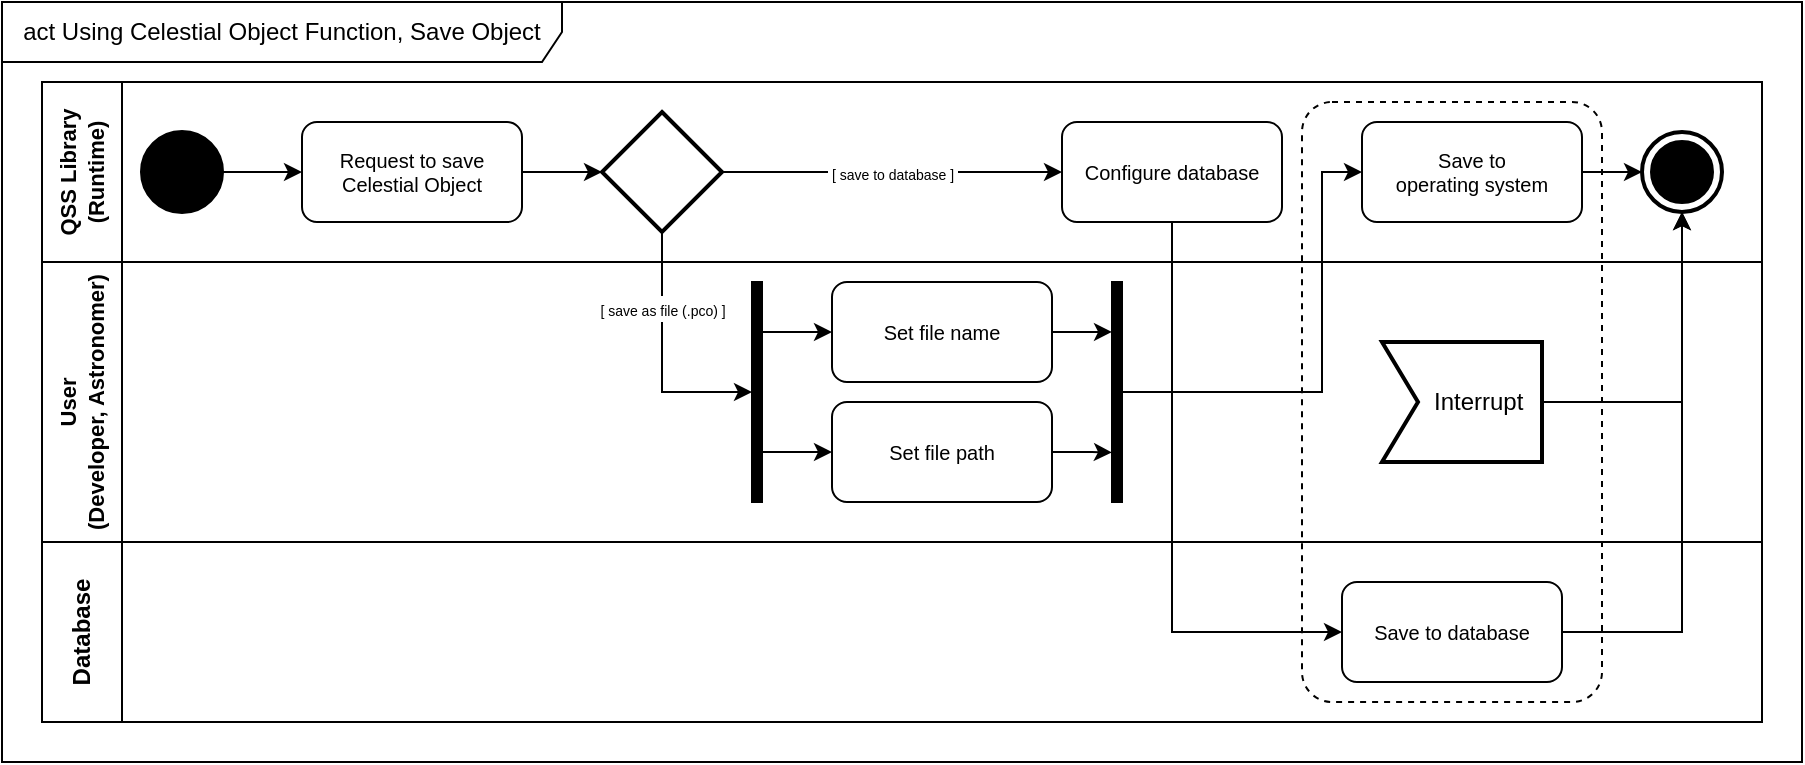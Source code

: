 <mxfile version="24.6.1" type="device">
  <diagram name="Page-1" id="VREW-hk0Lx_VM9Mob7_j">
    <mxGraphModel dx="-672" dy="159" grid="1" gridSize="10" guides="1" tooltips="1" connect="1" arrows="1" fold="1" page="1" pageScale="1" pageWidth="850" pageHeight="1100" math="0" shadow="0">
      <root>
        <mxCell id="0" />
        <mxCell id="1" parent="0" />
        <mxCell id="BRBFGYG2KV5L8MP2H-c6-179" value="User&lt;div style=&quot;font-size: 11px;&quot;&gt;(Developer, Astronomer)&lt;/div&gt;" style="swimlane;startSize=40;horizontal=0;html=1;whiteSpace=wrap;fontSize=11;" vertex="1" parent="1">
          <mxGeometry x="3050" y="1820" width="860" height="140" as="geometry" />
        </mxCell>
        <mxCell id="BRBFGYG2KV5L8MP2H-c6-180" value="act Using Celestial Object Function, Save Object" style="shape=umlFrame;whiteSpace=wrap;html=1;pointerEvents=0;width=280;height=30;" vertex="1" parent="1">
          <mxGeometry x="3030" y="1690" width="900" height="380" as="geometry" />
        </mxCell>
        <mxCell id="BRBFGYG2KV5L8MP2H-c6-181" value="QSS Library (Runtime)" style="swimlane;startSize=40;horizontal=0;html=1;whiteSpace=wrap;fontSize=11;" vertex="1" parent="1">
          <mxGeometry x="3050" y="1730" width="860" height="90" as="geometry" />
        </mxCell>
        <mxCell id="BRBFGYG2KV5L8MP2H-c6-182" value="" style="edgeStyle=orthogonalEdgeStyle;rounded=0;orthogonalLoop=1;jettySize=auto;html=1;" edge="1" parent="BRBFGYG2KV5L8MP2H-c6-181" source="BRBFGYG2KV5L8MP2H-c6-185" target="BRBFGYG2KV5L8MP2H-c6-187">
          <mxGeometry relative="1" as="geometry" />
        </mxCell>
        <mxCell id="BRBFGYG2KV5L8MP2H-c6-183" value="" style="edgeStyle=orthogonalEdgeStyle;rounded=0;orthogonalLoop=1;jettySize=auto;html=1;" edge="1" parent="BRBFGYG2KV5L8MP2H-c6-181" source="BRBFGYG2KV5L8MP2H-c6-186" target="BRBFGYG2KV5L8MP2H-c6-185">
          <mxGeometry relative="1" as="geometry" />
        </mxCell>
        <mxCell id="BRBFGYG2KV5L8MP2H-c6-184" value="&lt;font style=&quot;font-size: 7px;&quot;&gt;&amp;nbsp;[ save to database ]&amp;nbsp;&lt;/font&gt;" style="edgeStyle=orthogonalEdgeStyle;rounded=0;orthogonalLoop=1;jettySize=auto;html=1;entryX=0;entryY=0.5;entryDx=0;entryDy=0;" edge="1" parent="BRBFGYG2KV5L8MP2H-c6-181" source="BRBFGYG2KV5L8MP2H-c6-187" target="BRBFGYG2KV5L8MP2H-c6-190">
          <mxGeometry relative="1" as="geometry" />
        </mxCell>
        <mxCell id="BRBFGYG2KV5L8MP2H-c6-185" value="Request to save&lt;div&gt;Celestial Object&lt;/div&gt;" style="shape=rect;html=1;rounded=1;whiteSpace=wrap;align=center;fontSize=10;" vertex="1" parent="BRBFGYG2KV5L8MP2H-c6-181">
          <mxGeometry x="130" y="20" width="110" height="50" as="geometry" />
        </mxCell>
        <mxCell id="BRBFGYG2KV5L8MP2H-c6-186" value="" style="shape=ellipse;html=1;fillColor=strokeColor;strokeWidth=2;verticalLabelPosition=bottom;verticalAlignment=top;perimeter=ellipsePerimeter;" vertex="1" parent="BRBFGYG2KV5L8MP2H-c6-181">
          <mxGeometry x="50" y="25" width="40" height="40" as="geometry" />
        </mxCell>
        <mxCell id="BRBFGYG2KV5L8MP2H-c6-187" value="" style="strokeWidth=2;html=1;shape=mxgraph.flowchart.decision;whiteSpace=wrap;" vertex="1" parent="BRBFGYG2KV5L8MP2H-c6-181">
          <mxGeometry x="280" y="15" width="60" height="60" as="geometry" />
        </mxCell>
        <mxCell id="BRBFGYG2KV5L8MP2H-c6-188" value="" style="edgeStyle=orthogonalEdgeStyle;rounded=0;orthogonalLoop=1;jettySize=auto;html=1;" edge="1" parent="BRBFGYG2KV5L8MP2H-c6-181" source="BRBFGYG2KV5L8MP2H-c6-189" target="BRBFGYG2KV5L8MP2H-c6-191">
          <mxGeometry relative="1" as="geometry" />
        </mxCell>
        <mxCell id="BRBFGYG2KV5L8MP2H-c6-189" value="Save to&lt;div&gt;operating system&lt;/div&gt;" style="shape=rect;html=1;rounded=1;whiteSpace=wrap;align=center;fontSize=10;" vertex="1" parent="BRBFGYG2KV5L8MP2H-c6-181">
          <mxGeometry x="660" y="20" width="110" height="50" as="geometry" />
        </mxCell>
        <mxCell id="BRBFGYG2KV5L8MP2H-c6-190" value="Configure database" style="shape=rect;html=1;rounded=1;whiteSpace=wrap;align=center;fontSize=10;" vertex="1" parent="BRBFGYG2KV5L8MP2H-c6-181">
          <mxGeometry x="510" y="20" width="110" height="50" as="geometry" />
        </mxCell>
        <mxCell id="BRBFGYG2KV5L8MP2H-c6-191" value="" style="html=1;shape=mxgraph.sysml.actFinal;strokeWidth=2;verticalLabelPosition=bottom;verticalAlignment=top;" vertex="1" parent="BRBFGYG2KV5L8MP2H-c6-181">
          <mxGeometry x="800" y="25" width="40" height="40" as="geometry" />
        </mxCell>
        <mxCell id="BRBFGYG2KV5L8MP2H-c6-192" value="&lt;font style=&quot;font-size: 7px;&quot;&gt;[ save as file (.pco) ]&lt;/font&gt;" style="edgeStyle=orthogonalEdgeStyle;rounded=0;orthogonalLoop=1;jettySize=auto;html=1;exitX=0.5;exitY=1;exitDx=0;exitDy=0;exitPerimeter=0;" edge="1" parent="1" source="BRBFGYG2KV5L8MP2H-c6-187">
          <mxGeometry x="-0.391" relative="1" as="geometry">
            <mxPoint x="3370" y="1805.0" as="sourcePoint" />
            <mxPoint x="3405" y="1885" as="targetPoint" />
            <Array as="points">
              <mxPoint x="3360" y="1885" />
            </Array>
            <mxPoint as="offset" />
          </mxGeometry>
        </mxCell>
        <mxCell id="BRBFGYG2KV5L8MP2H-c6-193" style="edgeStyle=orthogonalEdgeStyle;rounded=0;orthogonalLoop=1;jettySize=auto;html=1;entryX=0;entryY=0.5;entryDx=0;entryDy=0;" edge="1" parent="1" source="BRBFGYG2KV5L8MP2H-c6-195" target="BRBFGYG2KV5L8MP2H-c6-196">
          <mxGeometry relative="1" as="geometry">
            <Array as="points">
              <mxPoint x="3425" y="1855" />
              <mxPoint x="3425" y="1855" />
            </Array>
          </mxGeometry>
        </mxCell>
        <mxCell id="BRBFGYG2KV5L8MP2H-c6-194" style="edgeStyle=orthogonalEdgeStyle;rounded=0;orthogonalLoop=1;jettySize=auto;html=1;entryX=0;entryY=0.5;entryDx=0;entryDy=0;" edge="1" parent="1" source="BRBFGYG2KV5L8MP2H-c6-195" target="BRBFGYG2KV5L8MP2H-c6-197">
          <mxGeometry relative="1" as="geometry">
            <Array as="points">
              <mxPoint x="3425" y="1915" />
              <mxPoint x="3425" y="1915" />
            </Array>
          </mxGeometry>
        </mxCell>
        <mxCell id="BRBFGYG2KV5L8MP2H-c6-195" value="" style="html=1;points=[];perimeter=orthogonalPerimeter;fillColor=strokeColor;" vertex="1" parent="1">
          <mxGeometry x="3405" y="1830" width="5" height="110" as="geometry" />
        </mxCell>
        <mxCell id="BRBFGYG2KV5L8MP2H-c6-196" value="Set file name" style="shape=rect;html=1;rounded=1;whiteSpace=wrap;align=center;fontSize=10;" vertex="1" parent="1">
          <mxGeometry x="3445" y="1830" width="110" height="50" as="geometry" />
        </mxCell>
        <mxCell id="BRBFGYG2KV5L8MP2H-c6-197" value="Set file path" style="shape=rect;html=1;rounded=1;whiteSpace=wrap;align=center;fontSize=10;" vertex="1" parent="1">
          <mxGeometry x="3445" y="1890" width="110" height="50" as="geometry" />
        </mxCell>
        <mxCell id="BRBFGYG2KV5L8MP2H-c6-198" style="edgeStyle=orthogonalEdgeStyle;rounded=0;orthogonalLoop=1;jettySize=auto;html=1;entryX=0;entryY=0.5;entryDx=0;entryDy=0;" edge="1" parent="1" source="BRBFGYG2KV5L8MP2H-c6-199" target="BRBFGYG2KV5L8MP2H-c6-189">
          <mxGeometry relative="1" as="geometry">
            <Array as="points">
              <mxPoint x="3690" y="1885" />
              <mxPoint x="3690" y="1775" />
            </Array>
          </mxGeometry>
        </mxCell>
        <mxCell id="BRBFGYG2KV5L8MP2H-c6-199" value="" style="html=1;points=[];perimeter=orthogonalPerimeter;fillColor=strokeColor;" vertex="1" parent="1">
          <mxGeometry x="3585" y="1830" width="5" height="110" as="geometry" />
        </mxCell>
        <mxCell id="BRBFGYG2KV5L8MP2H-c6-200" style="edgeStyle=orthogonalEdgeStyle;rounded=0;orthogonalLoop=1;jettySize=auto;html=1;entryX=-0.004;entryY=0.775;entryDx=0;entryDy=0;entryPerimeter=0;" edge="1" parent="1" source="BRBFGYG2KV5L8MP2H-c6-197" target="BRBFGYG2KV5L8MP2H-c6-199">
          <mxGeometry relative="1" as="geometry" />
        </mxCell>
        <mxCell id="BRBFGYG2KV5L8MP2H-c6-201" style="edgeStyle=orthogonalEdgeStyle;rounded=0;orthogonalLoop=1;jettySize=auto;html=1;entryX=-0.004;entryY=0.775;entryDx=0;entryDy=0;entryPerimeter=0;exitX=1;exitY=0.5;exitDx=0;exitDy=0;" edge="1" parent="1" source="BRBFGYG2KV5L8MP2H-c6-196">
          <mxGeometry relative="1" as="geometry">
            <mxPoint x="3555" y="1854.95" as="sourcePoint" />
            <mxPoint x="3585" y="1854.95" as="targetPoint" />
          </mxGeometry>
        </mxCell>
        <mxCell id="BRBFGYG2KV5L8MP2H-c6-202" value="Database" style="swimlane;startSize=40;horizontal=0;html=1;whiteSpace=wrap;" vertex="1" parent="1">
          <mxGeometry x="3050" y="1960" width="860" height="90" as="geometry" />
        </mxCell>
        <mxCell id="BRBFGYG2KV5L8MP2H-c6-203" value="Save to database" style="shape=rect;html=1;rounded=1;whiteSpace=wrap;align=center;fontSize=10;" vertex="1" parent="BRBFGYG2KV5L8MP2H-c6-202">
          <mxGeometry x="650" y="20" width="110" height="50" as="geometry" />
        </mxCell>
        <mxCell id="BRBFGYG2KV5L8MP2H-c6-204" style="edgeStyle=orthogonalEdgeStyle;rounded=0;orthogonalLoop=1;jettySize=auto;html=1;entryX=0.5;entryY=1;entryDx=0;entryDy=0;entryPerimeter=0;" edge="1" parent="1" source="BRBFGYG2KV5L8MP2H-c6-203" target="BRBFGYG2KV5L8MP2H-c6-191">
          <mxGeometry relative="1" as="geometry" />
        </mxCell>
        <mxCell id="BRBFGYG2KV5L8MP2H-c6-205" style="edgeStyle=orthogonalEdgeStyle;rounded=0;orthogonalLoop=1;jettySize=auto;html=1;entryX=0;entryY=0.5;entryDx=0;entryDy=0;" edge="1" parent="1" source="BRBFGYG2KV5L8MP2H-c6-190" target="BRBFGYG2KV5L8MP2H-c6-203">
          <mxGeometry relative="1" as="geometry">
            <Array as="points">
              <mxPoint x="3615" y="2005" />
            </Array>
          </mxGeometry>
        </mxCell>
        <mxCell id="BRBFGYG2KV5L8MP2H-c6-206" value="&amp;nbsp; &amp;nbsp; &amp;nbsp;Interrupt" style="html=1;shape=mxgraph.sysml.accEvent;strokeWidth=2;whiteSpace=wrap;align=center;" vertex="1" parent="1">
          <mxGeometry x="3720" y="1860" width="80" height="60" as="geometry" />
        </mxCell>
        <mxCell id="BRBFGYG2KV5L8MP2H-c6-207" style="edgeStyle=orthogonalEdgeStyle;rounded=0;orthogonalLoop=1;jettySize=auto;html=1;entryX=0.5;entryY=1;entryDx=0;entryDy=0;entryPerimeter=0;" edge="1" parent="1" source="BRBFGYG2KV5L8MP2H-c6-206" target="BRBFGYG2KV5L8MP2H-c6-191">
          <mxGeometry relative="1" as="geometry" />
        </mxCell>
        <mxCell id="BRBFGYG2KV5L8MP2H-c6-208" value="" style="points=[[0.25,0,0],[0.5,0,0],[0.75,0,0],[1,0.25,0],[1,0.5,0],[1,0.75,0],[0.75,1,0],[0.5,1,0],[0.25,1,0],[0,0.75,0],[0,0.5,0],[0,0.25,0]];rounded=1;arcSize=10;dashed=1;fillColor=none;gradientColor=none;strokeWidth=1;whiteSpace=wrap;html=1;" vertex="1" parent="1">
          <mxGeometry x="3680" y="1740" width="150" height="300" as="geometry" />
        </mxCell>
      </root>
    </mxGraphModel>
  </diagram>
</mxfile>
